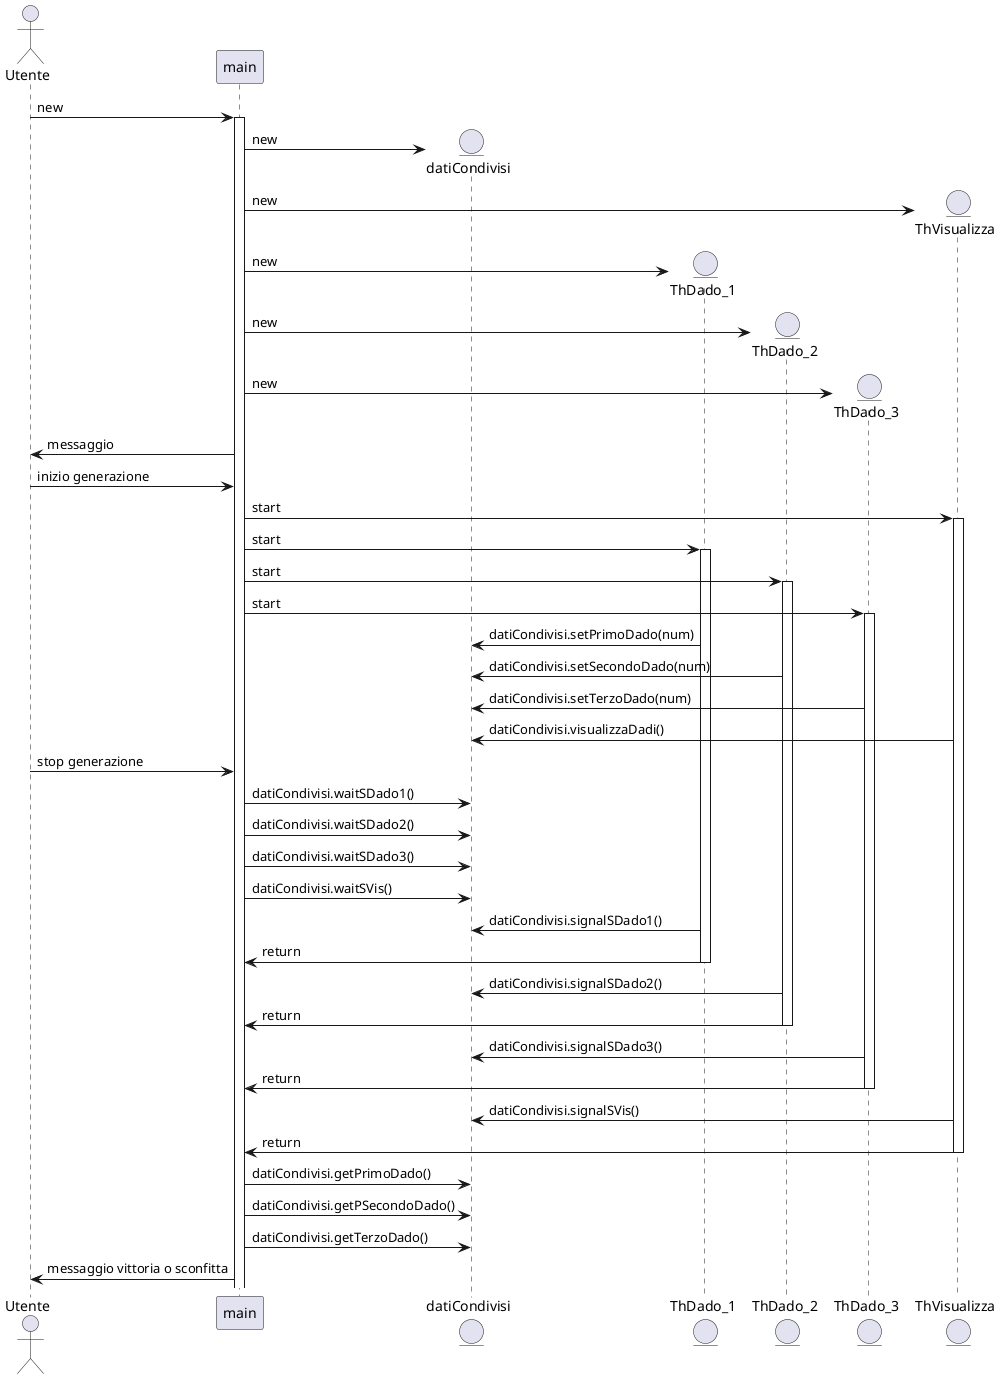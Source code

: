 @startuml
actor Utente
participant main
entity datiCondivisi
entity ThDado_1
entity ThDado_2
entity ThDado_3
entity ThVisualizza

Utente -> main ++ : new

main -> datiCondivisi ** : new
main -> ThVisualizza ** : new
main -> ThDado_1 ** : new
main -> ThDado_2 ** : new
main -> ThDado_3 ** : new

main -> Utente : messaggio
Utente -> main : inizio generazione

main -> ThVisualizza ++ : start
main -> ThDado_1 ++ : start
main -> ThDado_2 ++ : start
main -> ThDado_3 ++ : start

ThDado_1 -> datiCondivisi : datiCondivisi.setPrimoDado(num)
ThDado_2 -> datiCondivisi : datiCondivisi.setSecondoDado(num)
ThDado_3 -> datiCondivisi : datiCondivisi.setTerzoDado(num)
ThVisualizza -> datiCondivisi : datiCondivisi.visualizzaDadi()

Utente -> main : stop generazione

main -> datiCondivisi : datiCondivisi.waitSDado1()
main -> datiCondivisi : datiCondivisi.waitSDado2()
main -> datiCondivisi : datiCondivisi.waitSDado3()
main -> datiCondivisi : datiCondivisi.waitSVis()

ThDado_1 -> datiCondivisi : datiCondivisi.signalSDado1()
ThDado_1 -> main : return
deactivate ThDado_1

ThDado_2 -> datiCondivisi : datiCondivisi.signalSDado2()
ThDado_2 -> main : return
deactivate ThDado_2

ThDado_3 -> datiCondivisi : datiCondivisi.signalSDado3()
ThDado_3 -> main : return
deactivate ThDado_3

ThVisualizza -> datiCondivisi : datiCondivisi.signalSVis()
ThVisualizza -> main : return
deactivate ThVisualizza

main -> datiCondivisi : datiCondivisi.getPrimoDado()
main -> datiCondivisi : datiCondivisi.getPSecondoDado()
main -> datiCondivisi : datiCondivisi.getTerzoDado()

main -> Utente : messaggio vittoria o sconfitta

@endluml
